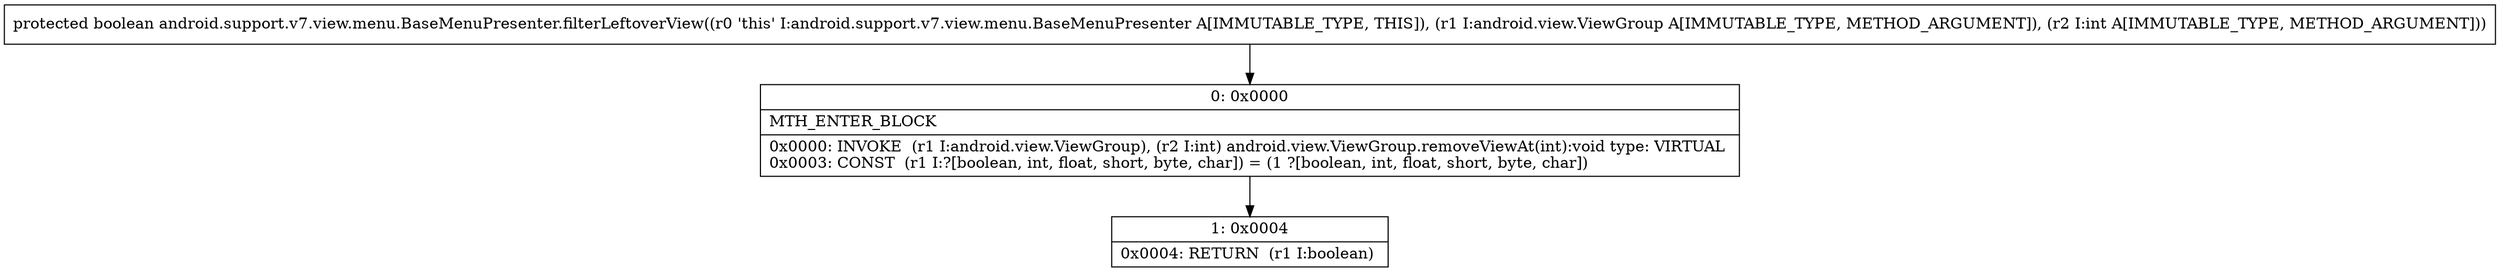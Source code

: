 digraph "CFG forandroid.support.v7.view.menu.BaseMenuPresenter.filterLeftoverView(Landroid\/view\/ViewGroup;I)Z" {
Node_0 [shape=record,label="{0\:\ 0x0000|MTH_ENTER_BLOCK\l|0x0000: INVOKE  (r1 I:android.view.ViewGroup), (r2 I:int) android.view.ViewGroup.removeViewAt(int):void type: VIRTUAL \l0x0003: CONST  (r1 I:?[boolean, int, float, short, byte, char]) = (1 ?[boolean, int, float, short, byte, char]) \l}"];
Node_1 [shape=record,label="{1\:\ 0x0004|0x0004: RETURN  (r1 I:boolean) \l}"];
MethodNode[shape=record,label="{protected boolean android.support.v7.view.menu.BaseMenuPresenter.filterLeftoverView((r0 'this' I:android.support.v7.view.menu.BaseMenuPresenter A[IMMUTABLE_TYPE, THIS]), (r1 I:android.view.ViewGroup A[IMMUTABLE_TYPE, METHOD_ARGUMENT]), (r2 I:int A[IMMUTABLE_TYPE, METHOD_ARGUMENT])) }"];
MethodNode -> Node_0;
Node_0 -> Node_1;
}

